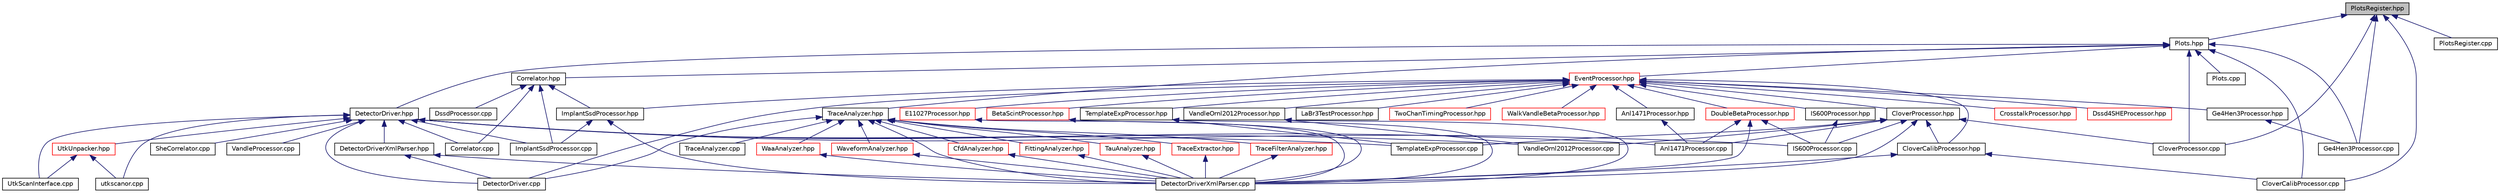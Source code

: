 digraph "PlotsRegister.hpp"
{
  edge [fontname="Helvetica",fontsize="10",labelfontname="Helvetica",labelfontsize="10"];
  node [fontname="Helvetica",fontsize="10",shape=record];
  Node1 [label="PlotsRegister.hpp",height=0.2,width=0.4,color="black", fillcolor="grey75", style="filled", fontcolor="black"];
  Node1 -> Node2 [dir="back",color="midnightblue",fontsize="10",style="solid",fontname="Helvetica"];
  Node2 [label="Plots.hpp",height=0.2,width=0.4,color="black", fillcolor="white", style="filled",URL="$de/d87/_plots_8hpp.html",tooltip="A container to request a block of plots and plot respective spectra through the plots register..."];
  Node2 -> Node3 [dir="back",color="midnightblue",fontsize="10",style="solid",fontname="Helvetica"];
  Node3 [label="TraceAnalyzer.hpp",height=0.2,width=0.4,color="black", fillcolor="white", style="filled",URL="$dd/d01/_trace_analyzer_8hpp.html",tooltip="Header file for the TraceAnalyzer class. "];
  Node3 -> Node4 [dir="back",color="midnightblue",fontsize="10",style="solid",fontname="Helvetica"];
  Node4 [label="CfdAnalyzer.hpp",height=0.2,width=0.4,color="red", fillcolor="white", style="filled",URL="$dd/deb/_cfd_analyzer_8hpp.html",tooltip="Class to use Cfd on traces. "];
  Node4 -> Node5 [dir="back",color="midnightblue",fontsize="10",style="solid",fontname="Helvetica"];
  Node5 [label="DetectorDriverXmlParser.cpp",height=0.2,width=0.4,color="black", fillcolor="white", style="filled",URL="$dc/d67/_detector_driver_xml_parser_8cpp.html",tooltip="Class to parse the DetectorDriver node. "];
  Node3 -> Node6 [dir="back",color="midnightblue",fontsize="10",style="solid",fontname="Helvetica"];
  Node6 [label="FittingAnalyzer.hpp",height=0.2,width=0.4,color="red", fillcolor="white", style="filled",URL="$de/dfa/_fitting_analyzer_8hpp.html",tooltip="Class to fit functions to waveforms. "];
  Node6 -> Node5 [dir="back",color="midnightblue",fontsize="10",style="solid",fontname="Helvetica"];
  Node3 -> Node7 [dir="back",color="midnightblue",fontsize="10",style="solid",fontname="Helvetica"];
  Node7 [label="TauAnalyzer.hpp",height=0.2,width=0.4,color="red", fillcolor="white", style="filled",URL="$db/db7/_tau_analyzer_8hpp.html",tooltip="A trace analyzer which determines the decay time constant of traces. "];
  Node7 -> Node5 [dir="back",color="midnightblue",fontsize="10",style="solid",fontname="Helvetica"];
  Node3 -> Node8 [dir="back",color="midnightblue",fontsize="10",style="solid",fontname="Helvetica"];
  Node8 [label="TraceExtractor.hpp",height=0.2,width=0.4,color="red", fillcolor="white", style="filled",URL="$d7/d3f/_trace_extractor_8hpp.html",tooltip="Header file for the TraceExtractor class. "];
  Node8 -> Node5 [dir="back",color="midnightblue",fontsize="10",style="solid",fontname="Helvetica"];
  Node3 -> Node9 [dir="back",color="midnightblue",fontsize="10",style="solid",fontname="Helvetica"];
  Node9 [label="TraceFilterAnalyzer.hpp",height=0.2,width=0.4,color="red", fillcolor="white", style="filled",URL="$d2/d6c/_trace_filter_analyzer_8hpp.html",tooltip="Declaration of analysis class which does the filtering of traces. "];
  Node9 -> Node5 [dir="back",color="midnightblue",fontsize="10",style="solid",fontname="Helvetica"];
  Node3 -> Node10 [dir="back",color="midnightblue",fontsize="10",style="solid",fontname="Helvetica"];
  Node10 [label="WaaAnalyzer.hpp",height=0.2,width=0.4,color="red", fillcolor="white", style="filled",URL="$d8/d6a/_waa_analyzer_8hpp.html",tooltip="Class to perform Weighted Average algorithm on waveforms. "];
  Node10 -> Node5 [dir="back",color="midnightblue",fontsize="10",style="solid",fontname="Helvetica"];
  Node3 -> Node11 [dir="back",color="midnightblue",fontsize="10",style="solid",fontname="Helvetica"];
  Node11 [label="WaveformAnalyzer.hpp",height=0.2,width=0.4,color="red", fillcolor="white", style="filled",URL="$d2/db8/_waveform_analyzer_8hpp.html",tooltip="Class to analyze traces. "];
  Node11 -> Node5 [dir="back",color="midnightblue",fontsize="10",style="solid",fontname="Helvetica"];
  Node3 -> Node12 [dir="back",color="midnightblue",fontsize="10",style="solid",fontname="Helvetica"];
  Node12 [label="TraceAnalyzer.cpp",height=0.2,width=0.4,color="black", fillcolor="white", style="filled",URL="$dd/da6/_trace_analyzer_8cpp.html",tooltip="defines the Trace class. "];
  Node3 -> Node13 [dir="back",color="midnightblue",fontsize="10",style="solid",fontname="Helvetica"];
  Node13 [label="DetectorDriver.cpp",height=0.2,width=0.4,color="black", fillcolor="white", style="filled",URL="$d4/df5/_detector_driver_8cpp.html",tooltip="Main driver for event processing. "];
  Node3 -> Node5 [dir="back",color="midnightblue",fontsize="10",style="solid",fontname="Helvetica"];
  Node2 -> Node14 [dir="back",color="midnightblue",fontsize="10",style="solid",fontname="Helvetica"];
  Node14 [label="Correlator.hpp",height=0.2,width=0.4,color="black", fillcolor="white", style="filled",URL="$d5/dc9/_correlator_8hpp.html",tooltip="Header file for correlation. "];
  Node14 -> Node15 [dir="back",color="midnightblue",fontsize="10",style="solid",fontname="Helvetica"];
  Node15 [label="Correlator.cpp",height=0.2,width=0.4,color="black", fillcolor="white", style="filled",URL="$d3/d79/_correlator_8cpp.html",tooltip="Correlates events. "];
  Node14 -> Node16 [dir="back",color="midnightblue",fontsize="10",style="solid",fontname="Helvetica"];
  Node16 [label="ImplantSsdProcessor.hpp",height=0.2,width=0.4,color="black", fillcolor="white", style="filled",URL="$d7/d7f/_implant_ssd_processor_8hpp.html",tooltip="Header file for an SSD detector for implantation and correlation. "];
  Node16 -> Node5 [dir="back",color="midnightblue",fontsize="10",style="solid",fontname="Helvetica"];
  Node16 -> Node17 [dir="back",color="midnightblue",fontsize="10",style="solid",fontname="Helvetica"];
  Node17 [label="ImplantSsdProcessor.cpp",height=0.2,width=0.4,color="black", fillcolor="white", style="filled",URL="$d9/d43/_implant_ssd_processor_8cpp.html",tooltip="Handles ssd:implant detectors. "];
  Node14 -> Node18 [dir="back",color="midnightblue",fontsize="10",style="solid",fontname="Helvetica"];
  Node18 [label="DssdProcessor.cpp",height=0.2,width=0.4,color="black", fillcolor="white", style="filled",URL="$d5/d0b/_dssd_processor_8cpp.html",tooltip="Processes DSSD events. "];
  Node14 -> Node17 [dir="back",color="midnightblue",fontsize="10",style="solid",fontname="Helvetica"];
  Node2 -> Node19 [dir="back",color="midnightblue",fontsize="10",style="solid",fontname="Helvetica"];
  Node19 [label="DetectorDriver.hpp",height=0.2,width=0.4,color="black", fillcolor="white", style="filled",URL="$dd/dfe/_detector_driver_8hpp.html",tooltip="Main Driver for event processing. "];
  Node19 -> Node20 [dir="back",color="midnightblue",fontsize="10",style="solid",fontname="Helvetica"];
  Node20 [label="DetectorDriverXmlParser.hpp",height=0.2,width=0.4,color="black", fillcolor="white", style="filled",URL="$d8/d1d/_detector_driver_xml_parser_8hpp.html",tooltip="Class to parse the DetectorDriver node. "];
  Node20 -> Node13 [dir="back",color="midnightblue",fontsize="10",style="solid",fontname="Helvetica"];
  Node20 -> Node5 [dir="back",color="midnightblue",fontsize="10",style="solid",fontname="Helvetica"];
  Node19 -> Node21 [dir="back",color="midnightblue",fontsize="10",style="solid",fontname="Helvetica"];
  Node21 [label="UtkUnpacker.hpp",height=0.2,width=0.4,color="red", fillcolor="white", style="filled",URL="$d0/d9c/_utk_unpacker_8hpp.html"];
  Node21 -> Node22 [dir="back",color="midnightblue",fontsize="10",style="solid",fontname="Helvetica"];
  Node22 [label="UtkScanInterface.cpp",height=0.2,width=0.4,color="black", fillcolor="white", style="filled",URL="$d6/d72/_utk_scan_interface_8cpp.html",tooltip="Derived class handling the interface with utkscan. "];
  Node21 -> Node23 [dir="back",color="midnightblue",fontsize="10",style="solid",fontname="Helvetica"];
  Node23 [label="utkscanor.cpp",height=0.2,width=0.4,color="black", fillcolor="white", style="filled",URL="$d1/dd5/utkscanor_8cpp.html"];
  Node19 -> Node15 [dir="back",color="midnightblue",fontsize="10",style="solid",fontname="Helvetica"];
  Node19 -> Node13 [dir="back",color="midnightblue",fontsize="10",style="solid",fontname="Helvetica"];
  Node19 -> Node22 [dir="back",color="midnightblue",fontsize="10",style="solid",fontname="Helvetica"];
  Node19 -> Node23 [dir="back",color="midnightblue",fontsize="10",style="solid",fontname="Helvetica"];
  Node19 -> Node24 [dir="back",color="midnightblue",fontsize="10",style="solid",fontname="Helvetica"];
  Node24 [label="Anl1471Processor.cpp",height=0.2,width=0.4,color="black", fillcolor="white", style="filled",URL="$d6/df5/_anl1471_processor_8cpp.html",tooltip="A class to process data from ANL1471 experiment using VANDLE. "];
  Node19 -> Node25 [dir="back",color="midnightblue",fontsize="10",style="solid",fontname="Helvetica"];
  Node25 [label="IS600Processor.cpp",height=0.2,width=0.4,color="black", fillcolor="white", style="filled",URL="$d4/dbf/_i_s600_processor_8cpp.html",tooltip="A class to process data from ISOLDE 599 and 600 experiments using VANDLE. "];
  Node19 -> Node26 [dir="back",color="midnightblue",fontsize="10",style="solid",fontname="Helvetica"];
  Node26 [label="SheCorrelator.cpp",height=0.2,width=0.4,color="black", fillcolor="white", style="filled",URL="$d7/d94/_she_correlator_8cpp.html"];
  Node19 -> Node27 [dir="back",color="midnightblue",fontsize="10",style="solid",fontname="Helvetica"];
  Node27 [label="TemplateExpProcessor.cpp",height=0.2,width=0.4,color="black", fillcolor="white", style="filled",URL="$de/dd7/_template_exp_processor_8cpp.html",tooltip="Example class for experiment specific setups. "];
  Node19 -> Node28 [dir="back",color="midnightblue",fontsize="10",style="solid",fontname="Helvetica"];
  Node28 [label="VandleOrnl2012Processor.cpp",height=0.2,width=0.4,color="black", fillcolor="white", style="filled",URL="$dd/dc0/_vandle_ornl2012_processor_8cpp.html",tooltip="A class to process data from the LeRIBSS 2012 campaign. "];
  Node19 -> Node17 [dir="back",color="midnightblue",fontsize="10",style="solid",fontname="Helvetica"];
  Node19 -> Node29 [dir="back",color="midnightblue",fontsize="10",style="solid",fontname="Helvetica"];
  Node29 [label="VandleProcessor.cpp",height=0.2,width=0.4,color="black", fillcolor="white", style="filled",URL="$d8/d7f/_vandle_processor_8cpp.html",tooltip="Processes information for VANDLE. "];
  Node2 -> Node30 [dir="back",color="midnightblue",fontsize="10",style="solid",fontname="Helvetica"];
  Node30 [label="Plots.cpp",height=0.2,width=0.4,color="black", fillcolor="white", style="filled",URL="$d2/de9/_plots_8cpp.html",tooltip="Implement a block declaration scheme for DAMM plots. "];
  Node2 -> Node31 [dir="back",color="midnightblue",fontsize="10",style="solid",fontname="Helvetica"];
  Node31 [label="Ge4Hen3Processor.cpp",height=0.2,width=0.4,color="black", fillcolor="white", style="filled",URL="$d7/d18/_ge4_hen3_processor_8cpp.html"];
  Node2 -> Node32 [dir="back",color="midnightblue",fontsize="10",style="solid",fontname="Helvetica"];
  Node32 [label="EventProcessor.hpp",height=0.2,width=0.4,color="red", fillcolor="white", style="filled",URL="$da/dd1/_event_processor_8hpp.html",tooltip="Generic event processor. "];
  Node32 -> Node13 [dir="back",color="midnightblue",fontsize="10",style="solid",fontname="Helvetica"];
  Node32 -> Node33 [dir="back",color="midnightblue",fontsize="10",style="solid",fontname="Helvetica"];
  Node33 [label="Anl1471Processor.hpp",height=0.2,width=0.4,color="black", fillcolor="white", style="filled",URL="$da/d27/_anl1471_processor_8hpp.html",tooltip="A class to process data from ANL1471 experiment using VANDLE. "];
  Node33 -> Node24 [dir="back",color="midnightblue",fontsize="10",style="solid",fontname="Helvetica"];
  Node32 -> Node34 [dir="back",color="midnightblue",fontsize="10",style="solid",fontname="Helvetica"];
  Node34 [label="CrosstalkProcessor.hpp",height=0.2,width=0.4,color="red", fillcolor="white", style="filled",URL="$dc/d3f/_crosstalk_processor_8hpp.html",tooltip="A Crosstalk class to be used to build others. "];
  Node32 -> Node35 [dir="back",color="midnightblue",fontsize="10",style="solid",fontname="Helvetica"];
  Node35 [label="Dssd4SHEProcessor.hpp",height=0.2,width=0.4,color="red", fillcolor="white", style="filled",URL="$d0/d02/_dssd4_s_h_e_processor_8hpp.html"];
  Node32 -> Node36 [dir="back",color="midnightblue",fontsize="10",style="solid",fontname="Helvetica"];
  Node36 [label="E11027Processor.hpp",height=0.2,width=0.4,color="red", fillcolor="white", style="filled",URL="$d7/d0a/_e11027_processor_8hpp.html",tooltip="Class that handles outputting MONA-LISA-SWEEPER timestamps from the E11027 experiment conducted at NS..."];
  Node36 -> Node5 [dir="back",color="midnightblue",fontsize="10",style="solid",fontname="Helvetica"];
  Node32 -> Node37 [dir="back",color="midnightblue",fontsize="10",style="solid",fontname="Helvetica"];
  Node37 [label="Ge4Hen3Processor.hpp",height=0.2,width=0.4,color="black", fillcolor="white", style="filled",URL="$d8/d6d/_ge4_hen3_processor_8hpp.html"];
  Node37 -> Node31 [dir="back",color="midnightblue",fontsize="10",style="solid",fontname="Helvetica"];
  Node32 -> Node38 [dir="back",color="midnightblue",fontsize="10",style="solid",fontname="Helvetica"];
  Node38 [label="IS600Processor.hpp",height=0.2,width=0.4,color="black", fillcolor="white", style="filled",URL="$d6/d40/_i_s600_processor_8hpp.html",tooltip="A class to process data from ISOLDE 599 and 600 experiments using VANDLE. "];
  Node38 -> Node25 [dir="back",color="midnightblue",fontsize="10",style="solid",fontname="Helvetica"];
  Node32 -> Node39 [dir="back",color="midnightblue",fontsize="10",style="solid",fontname="Helvetica"];
  Node39 [label="LaBr3TestProcessor.hpp",height=0.2,width=0.4,color="black", fillcolor="white", style="filled",URL="$da/da1/_la_br3_test_processor_8hpp.html",tooltip="A Labr3Test class to be used to build others. "];
  Node32 -> Node40 [dir="back",color="midnightblue",fontsize="10",style="solid",fontname="Helvetica"];
  Node40 [label="TemplateExpProcessor.hpp",height=0.2,width=0.4,color="black", fillcolor="white", style="filled",URL="$df/d0b/_template_exp_processor_8hpp.html",tooltip="Example class for experiment specific setups. "];
  Node40 -> Node5 [dir="back",color="midnightblue",fontsize="10",style="solid",fontname="Helvetica"];
  Node40 -> Node27 [dir="back",color="midnightblue",fontsize="10",style="solid",fontname="Helvetica"];
  Node32 -> Node41 [dir="back",color="midnightblue",fontsize="10",style="solid",fontname="Helvetica"];
  Node41 [label="TwoChanTimingProcessor.hpp",height=0.2,width=0.4,color="red", fillcolor="white", style="filled",URL="$d5/d5a/_two_chan_timing_processor_8hpp.html",tooltip="Class to perform simple two channel timing experiments. "];
  Node32 -> Node42 [dir="back",color="midnightblue",fontsize="10",style="solid",fontname="Helvetica"];
  Node42 [label="VandleOrnl2012Processor.hpp",height=0.2,width=0.4,color="black", fillcolor="white", style="filled",URL="$d7/de9/_vandle_ornl2012_processor_8hpp.html",tooltip="A class to process data from the LeRIBSS 2012 campaign. "];
  Node42 -> Node5 [dir="back",color="midnightblue",fontsize="10",style="solid",fontname="Helvetica"];
  Node42 -> Node28 [dir="back",color="midnightblue",fontsize="10",style="solid",fontname="Helvetica"];
  Node32 -> Node43 [dir="back",color="midnightblue",fontsize="10",style="solid",fontname="Helvetica"];
  Node43 [label="WalkVandleBetaProcessor.hpp",height=0.2,width=0.4,color="red", fillcolor="white", style="filled",URL="$dd/dc1/_walk_vandle_beta_processor_8hpp.html",tooltip="A class to determine the walk between Vandle and the LeRIBSS betas. "];
  Node32 -> Node44 [dir="back",color="midnightblue",fontsize="10",style="solid",fontname="Helvetica"];
  Node44 [label="BetaScintProcessor.hpp",height=0.2,width=0.4,color="red", fillcolor="white", style="filled",URL="$d4/d2a/_beta_scint_processor_8hpp.html"];
  Node44 -> Node5 [dir="back",color="midnightblue",fontsize="10",style="solid",fontname="Helvetica"];
  Node32 -> Node45 [dir="back",color="midnightblue",fontsize="10",style="solid",fontname="Helvetica"];
  Node45 [label="CloverCalibProcessor.hpp",height=0.2,width=0.4,color="black", fillcolor="white", style="filled",URL="$de/d51/_clover_calib_processor_8hpp.html",tooltip="Processor for germanium detectors - calibration. "];
  Node45 -> Node5 [dir="back",color="midnightblue",fontsize="10",style="solid",fontname="Helvetica"];
  Node45 -> Node46 [dir="back",color="midnightblue",fontsize="10",style="solid",fontname="Helvetica"];
  Node46 [label="CloverCalibProcessor.cpp",height=0.2,width=0.4,color="black", fillcolor="white", style="filled",URL="$d3/d1e/_clover_calib_processor_8cpp.html"];
  Node32 -> Node47 [dir="back",color="midnightblue",fontsize="10",style="solid",fontname="Helvetica"];
  Node47 [label="CloverProcessor.hpp",height=0.2,width=0.4,color="black", fillcolor="white", style="filled",URL="$d0/de3/_clover_processor_8hpp.html",tooltip="Processor for Clovers. "];
  Node47 -> Node5 [dir="back",color="midnightblue",fontsize="10",style="solid",fontname="Helvetica"];
  Node47 -> Node24 [dir="back",color="midnightblue",fontsize="10",style="solid",fontname="Helvetica"];
  Node47 -> Node25 [dir="back",color="midnightblue",fontsize="10",style="solid",fontname="Helvetica"];
  Node47 -> Node27 [dir="back",color="midnightblue",fontsize="10",style="solid",fontname="Helvetica"];
  Node47 -> Node28 [dir="back",color="midnightblue",fontsize="10",style="solid",fontname="Helvetica"];
  Node47 -> Node45 [dir="back",color="midnightblue",fontsize="10",style="solid",fontname="Helvetica"];
  Node47 -> Node48 [dir="back",color="midnightblue",fontsize="10",style="solid",fontname="Helvetica"];
  Node48 [label="CloverProcessor.cpp",height=0.2,width=0.4,color="black", fillcolor="white", style="filled",URL="$da/d91/_clover_processor_8cpp.html",tooltip="Implementation for germanium processor. "];
  Node32 -> Node49 [dir="back",color="midnightblue",fontsize="10",style="solid",fontname="Helvetica"];
  Node49 [label="DoubleBetaProcessor.hpp",height=0.2,width=0.4,color="red", fillcolor="white", style="filled",URL="$d7/da5/_double_beta_processor_8hpp.html",tooltip="A Template class to be used to build others. "];
  Node49 -> Node5 [dir="back",color="midnightblue",fontsize="10",style="solid",fontname="Helvetica"];
  Node49 -> Node24 [dir="back",color="midnightblue",fontsize="10",style="solid",fontname="Helvetica"];
  Node49 -> Node25 [dir="back",color="midnightblue",fontsize="10",style="solid",fontname="Helvetica"];
  Node32 -> Node16 [dir="back",color="midnightblue",fontsize="10",style="solid",fontname="Helvetica"];
  Node2 -> Node46 [dir="back",color="midnightblue",fontsize="10",style="solid",fontname="Helvetica"];
  Node2 -> Node48 [dir="back",color="midnightblue",fontsize="10",style="solid",fontname="Helvetica"];
  Node1 -> Node50 [dir="back",color="midnightblue",fontsize="10",style="solid",fontname="Helvetica"];
  Node50 [label="PlotsRegister.cpp",height=0.2,width=0.4,color="black", fillcolor="white", style="filled",URL="$d2/dfe/_plots_register_8cpp.html",tooltip="Declaration of singleton register. "];
  Node1 -> Node31 [dir="back",color="midnightblue",fontsize="10",style="solid",fontname="Helvetica"];
  Node1 -> Node46 [dir="back",color="midnightblue",fontsize="10",style="solid",fontname="Helvetica"];
  Node1 -> Node48 [dir="back",color="midnightblue",fontsize="10",style="solid",fontname="Helvetica"];
}
